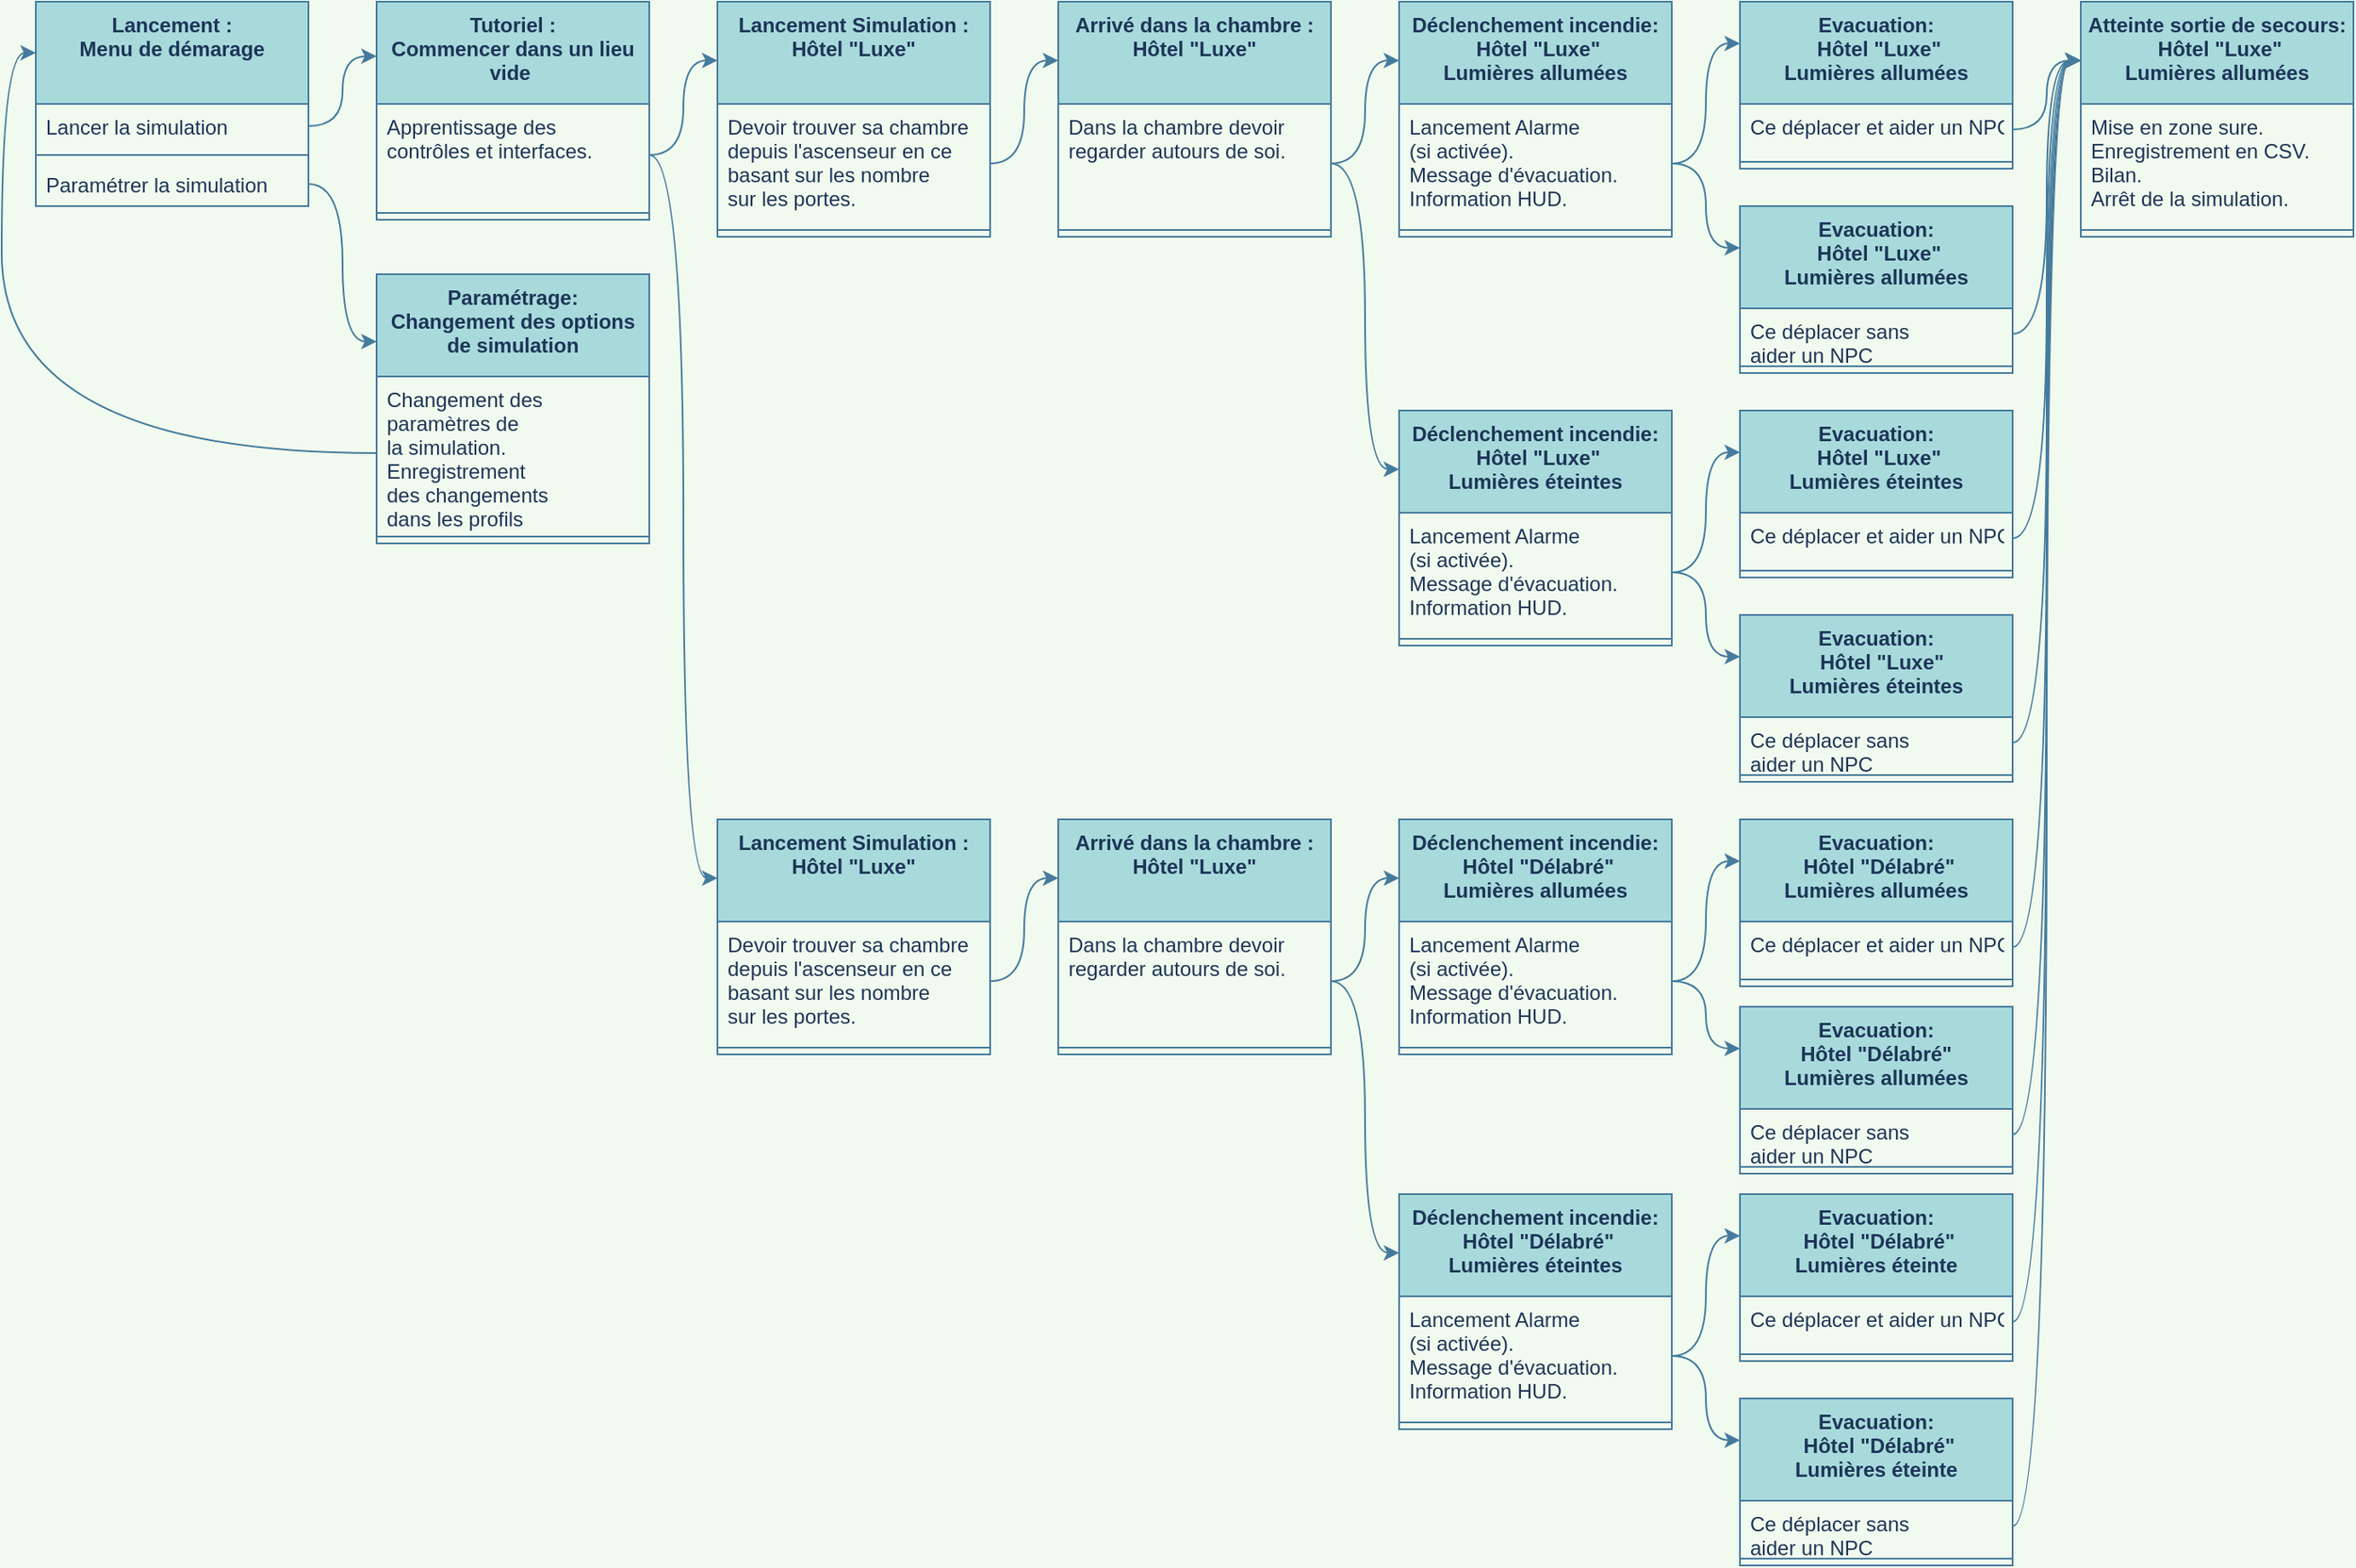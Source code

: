<mxfile version="19.0.0" type="device"><diagram id="xp-FjUEbcPE5r6eKrY2E" name="Page-1"><mxGraphModel dx="2370" dy="1323" grid="1" gridSize="10" guides="1" tooltips="1" connect="1" arrows="1" fold="1" page="1" pageScale="1" pageWidth="827" pageHeight="1169" background="#F1FAEE" math="0" shadow="0"><root><mxCell id="0"/><mxCell id="1" parent="0"/><mxCell id="sD0Cf6eD9l7MWUT-EVkp-7" value="Lancement :&#10;Menu de démarage" style="swimlane;fontStyle=1;align=center;verticalAlign=top;childLayout=stackLayout;horizontal=1;startSize=60;horizontalStack=0;resizeParent=1;resizeParentMax=0;resizeLast=0;collapsible=1;marginBottom=0;rounded=0;fillColor=#A8DADC;strokeColor=#457B9D;fontColor=#1D3557;" vertex="1" parent="1"><mxGeometry x="120" y="400" width="160" height="120" as="geometry"/></mxCell><mxCell id="sD0Cf6eD9l7MWUT-EVkp-8" value="Lancer la simulation" style="text;strokeColor=none;fillColor=none;align=left;verticalAlign=top;spacingLeft=4;spacingRight=4;overflow=hidden;rotatable=0;points=[[0,0.5],[1,0.5]];portConstraint=eastwest;rounded=0;fontColor=#1D3557;" vertex="1" parent="sD0Cf6eD9l7MWUT-EVkp-7"><mxGeometry y="60" width="160" height="26" as="geometry"/></mxCell><mxCell id="sD0Cf6eD9l7MWUT-EVkp-9" value="" style="line;strokeWidth=1;fillColor=none;align=left;verticalAlign=middle;spacingTop=-1;spacingLeft=3;spacingRight=3;rotatable=0;labelPosition=right;points=[];portConstraint=eastwest;rounded=0;labelBackgroundColor=#F1FAEE;strokeColor=#457B9D;fontColor=#1D3557;" vertex="1" parent="sD0Cf6eD9l7MWUT-EVkp-7"><mxGeometry y="86" width="160" height="8" as="geometry"/></mxCell><mxCell id="sD0Cf6eD9l7MWUT-EVkp-10" value="Paramétrer la simulation" style="text;strokeColor=none;fillColor=none;align=left;verticalAlign=top;spacingLeft=4;spacingRight=4;overflow=hidden;rotatable=0;points=[[0,0.5],[1,0.5]];portConstraint=eastwest;rounded=0;fontColor=#1D3557;" vertex="1" parent="sD0Cf6eD9l7MWUT-EVkp-7"><mxGeometry y="94" width="160" height="26" as="geometry"/></mxCell><mxCell id="sD0Cf6eD9l7MWUT-EVkp-15" value="Tutoriel :&#10;Commencer dans un lieu&#10;vide " style="swimlane;fontStyle=1;align=center;verticalAlign=top;childLayout=stackLayout;horizontal=1;startSize=60;horizontalStack=0;resizeParent=1;resizeParentMax=0;resizeLast=0;collapsible=1;marginBottom=0;rounded=0;fillColor=#A8DADC;strokeColor=#457B9D;fontColor=#1D3557;" vertex="1" parent="1"><mxGeometry x="320" y="400" width="160" height="128" as="geometry"/></mxCell><mxCell id="sD0Cf6eD9l7MWUT-EVkp-16" value="Apprentissage des &#10;contrôles et interfaces." style="text;strokeColor=none;fillColor=none;align=left;verticalAlign=top;spacingLeft=4;spacingRight=4;overflow=hidden;rotatable=0;points=[[0,0.5],[1,0.5]];portConstraint=eastwest;rounded=0;fontColor=#1D3557;" vertex="1" parent="sD0Cf6eD9l7MWUT-EVkp-15"><mxGeometry y="60" width="160" height="60" as="geometry"/></mxCell><mxCell id="sD0Cf6eD9l7MWUT-EVkp-17" value="" style="line;strokeWidth=1;fillColor=none;align=left;verticalAlign=middle;spacingTop=-1;spacingLeft=3;spacingRight=3;rotatable=0;labelPosition=right;points=[];portConstraint=eastwest;rounded=0;labelBackgroundColor=#F1FAEE;strokeColor=#457B9D;fontColor=#1D3557;" vertex="1" parent="sD0Cf6eD9l7MWUT-EVkp-15"><mxGeometry y="120" width="160" height="8" as="geometry"/></mxCell><mxCell id="sD0Cf6eD9l7MWUT-EVkp-25" value="Lancement Simulation :&#10;Hôtel &quot;Luxe&quot;" style="swimlane;fontStyle=1;align=center;verticalAlign=top;childLayout=stackLayout;horizontal=1;startSize=60;horizontalStack=0;resizeParent=1;resizeParentMax=0;resizeLast=0;collapsible=1;marginBottom=0;rounded=0;fillColor=#A8DADC;strokeColor=#457B9D;fontColor=#1D3557;" vertex="1" parent="1"><mxGeometry x="520" y="400" width="160" height="138" as="geometry"/></mxCell><mxCell id="sD0Cf6eD9l7MWUT-EVkp-26" value="Devoir trouver sa chambre&#10;depuis l'ascenseur en ce&#10;basant sur les nombre&#10;sur les portes." style="text;strokeColor=none;fillColor=none;align=left;verticalAlign=top;spacingLeft=4;spacingRight=4;overflow=hidden;rotatable=0;points=[[0,0.5],[1,0.5]];portConstraint=eastwest;rounded=0;fontColor=#1D3557;" vertex="1" parent="sD0Cf6eD9l7MWUT-EVkp-25"><mxGeometry y="60" width="160" height="70" as="geometry"/></mxCell><mxCell id="sD0Cf6eD9l7MWUT-EVkp-27" value="" style="line;strokeWidth=1;fillColor=none;align=left;verticalAlign=middle;spacingTop=-1;spacingLeft=3;spacingRight=3;rotatable=0;labelPosition=right;points=[];portConstraint=eastwest;rounded=0;labelBackgroundColor=#F1FAEE;strokeColor=#457B9D;fontColor=#1D3557;" vertex="1" parent="sD0Cf6eD9l7MWUT-EVkp-25"><mxGeometry y="130" width="160" height="8" as="geometry"/></mxCell><mxCell id="sD0Cf6eD9l7MWUT-EVkp-28" value="Arrivé dans la chambre :&#10;Hôtel &quot;Luxe&quot;" style="swimlane;fontStyle=1;align=center;verticalAlign=top;childLayout=stackLayout;horizontal=1;startSize=60;horizontalStack=0;resizeParent=1;resizeParentMax=0;resizeLast=0;collapsible=1;marginBottom=0;rounded=0;fillColor=#A8DADC;strokeColor=#457B9D;fontColor=#1D3557;" vertex="1" parent="1"><mxGeometry x="720" y="400" width="160" height="138" as="geometry"/></mxCell><mxCell id="sD0Cf6eD9l7MWUT-EVkp-29" value="Dans la chambre devoir&#10;regarder autours de soi." style="text;strokeColor=none;fillColor=none;align=left;verticalAlign=top;spacingLeft=4;spacingRight=4;overflow=hidden;rotatable=0;points=[[0,0.5],[1,0.5]];portConstraint=eastwest;rounded=0;fontColor=#1D3557;" vertex="1" parent="sD0Cf6eD9l7MWUT-EVkp-28"><mxGeometry y="60" width="160" height="70" as="geometry"/></mxCell><mxCell id="sD0Cf6eD9l7MWUT-EVkp-30" value="" style="line;strokeWidth=1;fillColor=none;align=left;verticalAlign=middle;spacingTop=-1;spacingLeft=3;spacingRight=3;rotatable=0;labelPosition=right;points=[];portConstraint=eastwest;rounded=0;labelBackgroundColor=#F1FAEE;strokeColor=#457B9D;fontColor=#1D3557;" vertex="1" parent="sD0Cf6eD9l7MWUT-EVkp-28"><mxGeometry y="130" width="160" height="8" as="geometry"/></mxCell><mxCell id="sD0Cf6eD9l7MWUT-EVkp-31" value="Déclenchement incendie:&#10; Hôtel &quot;Luxe&quot;&#10;Lumières allumées" style="swimlane;fontStyle=1;align=center;verticalAlign=top;childLayout=stackLayout;horizontal=1;startSize=60;horizontalStack=0;resizeParent=1;resizeParentMax=0;resizeLast=0;collapsible=1;marginBottom=0;rounded=0;fillColor=#A8DADC;strokeColor=#457B9D;fontColor=#1D3557;" vertex="1" parent="1"><mxGeometry x="920" y="400" width="160" height="138" as="geometry"/></mxCell><mxCell id="sD0Cf6eD9l7MWUT-EVkp-32" value="Lancement Alarme &#10;(si activée).&#10;Message d'évacuation.&#10;Information HUD." style="text;strokeColor=none;fillColor=none;align=left;verticalAlign=top;spacingLeft=4;spacingRight=4;overflow=hidden;rotatable=0;points=[[0,0.5],[1,0.5]];portConstraint=eastwest;rounded=0;fontColor=#1D3557;" vertex="1" parent="sD0Cf6eD9l7MWUT-EVkp-31"><mxGeometry y="60" width="160" height="70" as="geometry"/></mxCell><mxCell id="sD0Cf6eD9l7MWUT-EVkp-33" value="" style="line;strokeWidth=1;fillColor=none;align=left;verticalAlign=middle;spacingTop=-1;spacingLeft=3;spacingRight=3;rotatable=0;labelPosition=right;points=[];portConstraint=eastwest;rounded=0;labelBackgroundColor=#F1FAEE;strokeColor=#457B9D;fontColor=#1D3557;" vertex="1" parent="sD0Cf6eD9l7MWUT-EVkp-31"><mxGeometry y="130" width="160" height="8" as="geometry"/></mxCell><mxCell id="sD0Cf6eD9l7MWUT-EVkp-37" value="Evacuation:&#10; Hôtel &quot;Luxe&quot;&#10;Lumières allumées" style="swimlane;fontStyle=1;align=center;verticalAlign=top;childLayout=stackLayout;horizontal=1;startSize=60;horizontalStack=0;resizeParent=1;resizeParentMax=0;resizeLast=0;collapsible=1;marginBottom=0;rounded=0;fillColor=#A8DADC;strokeColor=#457B9D;fontColor=#1D3557;" vertex="1" parent="1"><mxGeometry x="1120" y="400" width="160" height="98" as="geometry"/></mxCell><mxCell id="sD0Cf6eD9l7MWUT-EVkp-38" value="Ce déplacer et aider un NPC" style="text;strokeColor=none;fillColor=none;align=left;verticalAlign=top;spacingLeft=4;spacingRight=4;overflow=hidden;rotatable=0;points=[[0,0.5],[1,0.5]];portConstraint=eastwest;rounded=0;fontColor=#1D3557;" vertex="1" parent="sD0Cf6eD9l7MWUT-EVkp-37"><mxGeometry y="60" width="160" height="30" as="geometry"/></mxCell><mxCell id="sD0Cf6eD9l7MWUT-EVkp-39" value="" style="line;strokeWidth=1;fillColor=none;align=left;verticalAlign=middle;spacingTop=-1;spacingLeft=3;spacingRight=3;rotatable=0;labelPosition=right;points=[];portConstraint=eastwest;rounded=0;labelBackgroundColor=#F1FAEE;strokeColor=#457B9D;fontColor=#1D3557;" vertex="1" parent="sD0Cf6eD9l7MWUT-EVkp-37"><mxGeometry y="90" width="160" height="8" as="geometry"/></mxCell><mxCell id="sD0Cf6eD9l7MWUT-EVkp-41" value="Atteinte sortie de secours:&#10; Hôtel &quot;Luxe&quot;&#10;Lumières allumées" style="swimlane;fontStyle=1;align=center;verticalAlign=top;childLayout=stackLayout;horizontal=1;startSize=60;horizontalStack=0;resizeParent=1;resizeParentMax=0;resizeLast=0;collapsible=1;marginBottom=0;rounded=0;fillColor=#A8DADC;strokeColor=#457B9D;fontColor=#1D3557;" vertex="1" parent="1"><mxGeometry x="1320" y="400" width="160" height="138" as="geometry"/></mxCell><mxCell id="sD0Cf6eD9l7MWUT-EVkp-42" value="Mise en zone sure.&#10;Enregistrement en CSV.&#10;Bilan.&#10;Arrêt de la simulation." style="text;strokeColor=none;fillColor=none;align=left;verticalAlign=top;spacingLeft=4;spacingRight=4;overflow=hidden;rotatable=0;points=[[0,0.5],[1,0.5]];portConstraint=eastwest;rounded=0;fontColor=#1D3557;" vertex="1" parent="sD0Cf6eD9l7MWUT-EVkp-41"><mxGeometry y="60" width="160" height="70" as="geometry"/></mxCell><mxCell id="sD0Cf6eD9l7MWUT-EVkp-43" value="" style="line;strokeWidth=1;fillColor=none;align=left;verticalAlign=middle;spacingTop=-1;spacingLeft=3;spacingRight=3;rotatable=0;labelPosition=right;points=[];portConstraint=eastwest;rounded=0;labelBackgroundColor=#F1FAEE;strokeColor=#457B9D;fontColor=#1D3557;" vertex="1" parent="sD0Cf6eD9l7MWUT-EVkp-41"><mxGeometry y="130" width="160" height="8" as="geometry"/></mxCell><mxCell id="sD0Cf6eD9l7MWUT-EVkp-51" value="Déclenchement incendie:&#10; Hôtel &quot;Luxe&quot;&#10;Lumières éteintes" style="swimlane;fontStyle=1;align=center;verticalAlign=top;childLayout=stackLayout;horizontal=1;startSize=60;horizontalStack=0;resizeParent=1;resizeParentMax=0;resizeLast=0;collapsible=1;marginBottom=0;rounded=0;fillColor=#A8DADC;strokeColor=#457B9D;fontColor=#1D3557;" vertex="1" parent="1"><mxGeometry x="920" y="640" width="160" height="138" as="geometry"/></mxCell><mxCell id="sD0Cf6eD9l7MWUT-EVkp-52" value="Lancement Alarme &#10;(si activée).&#10;Message d'évacuation.&#10;Information HUD." style="text;strokeColor=none;fillColor=none;align=left;verticalAlign=top;spacingLeft=4;spacingRight=4;overflow=hidden;rotatable=0;points=[[0,0.5],[1,0.5]];portConstraint=eastwest;rounded=0;fontColor=#1D3557;" vertex="1" parent="sD0Cf6eD9l7MWUT-EVkp-51"><mxGeometry y="60" width="160" height="70" as="geometry"/></mxCell><mxCell id="sD0Cf6eD9l7MWUT-EVkp-53" value="" style="line;strokeWidth=1;fillColor=none;align=left;verticalAlign=middle;spacingTop=-1;spacingLeft=3;spacingRight=3;rotatable=0;labelPosition=right;points=[];portConstraint=eastwest;rounded=0;labelBackgroundColor=#F1FAEE;strokeColor=#457B9D;fontColor=#1D3557;" vertex="1" parent="sD0Cf6eD9l7MWUT-EVkp-51"><mxGeometry y="130" width="160" height="8" as="geometry"/></mxCell><mxCell id="sD0Cf6eD9l7MWUT-EVkp-64" value="Lancement Simulation :&#10;Hôtel &quot;Luxe&quot;" style="swimlane;fontStyle=1;align=center;verticalAlign=top;childLayout=stackLayout;horizontal=1;startSize=60;horizontalStack=0;resizeParent=1;resizeParentMax=0;resizeLast=0;collapsible=1;marginBottom=0;rounded=0;fillColor=#A8DADC;strokeColor=#457B9D;fontColor=#1D3557;" vertex="1" parent="1"><mxGeometry x="520" y="880" width="160" height="138" as="geometry"/></mxCell><mxCell id="sD0Cf6eD9l7MWUT-EVkp-65" value="Devoir trouver sa chambre&#10;depuis l'ascenseur en ce&#10;basant sur les nombre&#10;sur les portes." style="text;strokeColor=none;fillColor=none;align=left;verticalAlign=top;spacingLeft=4;spacingRight=4;overflow=hidden;rotatable=0;points=[[0,0.5],[1,0.5]];portConstraint=eastwest;rounded=0;fontColor=#1D3557;" vertex="1" parent="sD0Cf6eD9l7MWUT-EVkp-64"><mxGeometry y="60" width="160" height="70" as="geometry"/></mxCell><mxCell id="sD0Cf6eD9l7MWUT-EVkp-66" value="" style="line;strokeWidth=1;fillColor=none;align=left;verticalAlign=middle;spacingTop=-1;spacingLeft=3;spacingRight=3;rotatable=0;labelPosition=right;points=[];portConstraint=eastwest;rounded=0;labelBackgroundColor=#F1FAEE;strokeColor=#457B9D;fontColor=#1D3557;" vertex="1" parent="sD0Cf6eD9l7MWUT-EVkp-64"><mxGeometry y="130" width="160" height="8" as="geometry"/></mxCell><mxCell id="sD0Cf6eD9l7MWUT-EVkp-67" value="Arrivé dans la chambre :&#10;Hôtel &quot;Luxe&quot;" style="swimlane;fontStyle=1;align=center;verticalAlign=top;childLayout=stackLayout;horizontal=1;startSize=60;horizontalStack=0;resizeParent=1;resizeParentMax=0;resizeLast=0;collapsible=1;marginBottom=0;rounded=0;fillColor=#A8DADC;strokeColor=#457B9D;fontColor=#1D3557;" vertex="1" parent="1"><mxGeometry x="720" y="880" width="160" height="138" as="geometry"/></mxCell><mxCell id="sD0Cf6eD9l7MWUT-EVkp-68" value="Dans la chambre devoir&#10;regarder autours de soi." style="text;strokeColor=none;fillColor=none;align=left;verticalAlign=top;spacingLeft=4;spacingRight=4;overflow=hidden;rotatable=0;points=[[0,0.5],[1,0.5]];portConstraint=eastwest;rounded=0;fontColor=#1D3557;" vertex="1" parent="sD0Cf6eD9l7MWUT-EVkp-67"><mxGeometry y="60" width="160" height="70" as="geometry"/></mxCell><mxCell id="sD0Cf6eD9l7MWUT-EVkp-69" value="" style="line;strokeWidth=1;fillColor=none;align=left;verticalAlign=middle;spacingTop=-1;spacingLeft=3;spacingRight=3;rotatable=0;labelPosition=right;points=[];portConstraint=eastwest;rounded=0;labelBackgroundColor=#F1FAEE;strokeColor=#457B9D;fontColor=#1D3557;" vertex="1" parent="sD0Cf6eD9l7MWUT-EVkp-67"><mxGeometry y="130" width="160" height="8" as="geometry"/></mxCell><mxCell id="sD0Cf6eD9l7MWUT-EVkp-70" value="Déclenchement incendie:&#10; Hôtel &quot;Délabré&quot;&#10;Lumières allumées" style="swimlane;fontStyle=1;align=center;verticalAlign=top;childLayout=stackLayout;horizontal=1;startSize=60;horizontalStack=0;resizeParent=1;resizeParentMax=0;resizeLast=0;collapsible=1;marginBottom=0;rounded=0;fillColor=#A8DADC;strokeColor=#457B9D;fontColor=#1D3557;" vertex="1" parent="1"><mxGeometry x="920" y="880" width="160" height="138" as="geometry"/></mxCell><mxCell id="sD0Cf6eD9l7MWUT-EVkp-71" value="Lancement Alarme &#10;(si activée).&#10;Message d'évacuation.&#10;Information HUD." style="text;strokeColor=none;fillColor=none;align=left;verticalAlign=top;spacingLeft=4;spacingRight=4;overflow=hidden;rotatable=0;points=[[0,0.5],[1,0.5]];portConstraint=eastwest;rounded=0;fontColor=#1D3557;" vertex="1" parent="sD0Cf6eD9l7MWUT-EVkp-70"><mxGeometry y="60" width="160" height="70" as="geometry"/></mxCell><mxCell id="sD0Cf6eD9l7MWUT-EVkp-72" value="" style="line;strokeWidth=1;fillColor=none;align=left;verticalAlign=middle;spacingTop=-1;spacingLeft=3;spacingRight=3;rotatable=0;labelPosition=right;points=[];portConstraint=eastwest;rounded=0;labelBackgroundColor=#F1FAEE;strokeColor=#457B9D;fontColor=#1D3557;" vertex="1" parent="sD0Cf6eD9l7MWUT-EVkp-70"><mxGeometry y="130" width="160" height="8" as="geometry"/></mxCell><mxCell id="sD0Cf6eD9l7MWUT-EVkp-86" value="Déclenchement incendie:&#10; Hôtel &quot;Délabré&quot;&#10;Lumières éteintes" style="swimlane;fontStyle=1;align=center;verticalAlign=top;childLayout=stackLayout;horizontal=1;startSize=60;horizontalStack=0;resizeParent=1;resizeParentMax=0;resizeLast=0;collapsible=1;marginBottom=0;rounded=0;fillColor=#A8DADC;strokeColor=#457B9D;fontColor=#1D3557;" vertex="1" parent="1"><mxGeometry x="920" y="1100" width="160" height="138" as="geometry"/></mxCell><mxCell id="sD0Cf6eD9l7MWUT-EVkp-87" value="Lancement Alarme &#10;(si activée).&#10;Message d'évacuation.&#10;Information HUD." style="text;strokeColor=none;fillColor=none;align=left;verticalAlign=top;spacingLeft=4;spacingRight=4;overflow=hidden;rotatable=0;points=[[0,0.5],[1,0.5]];portConstraint=eastwest;rounded=0;fontColor=#1D3557;" vertex="1" parent="sD0Cf6eD9l7MWUT-EVkp-86"><mxGeometry y="60" width="160" height="70" as="geometry"/></mxCell><mxCell id="sD0Cf6eD9l7MWUT-EVkp-88" value="" style="line;strokeWidth=1;fillColor=none;align=left;verticalAlign=middle;spacingTop=-1;spacingLeft=3;spacingRight=3;rotatable=0;labelPosition=right;points=[];portConstraint=eastwest;rounded=0;labelBackgroundColor=#F1FAEE;strokeColor=#457B9D;fontColor=#1D3557;" vertex="1" parent="sD0Cf6eD9l7MWUT-EVkp-86"><mxGeometry y="130" width="160" height="8" as="geometry"/></mxCell><mxCell id="sD0Cf6eD9l7MWUT-EVkp-97" value="Paramétrage:&#10;Changement des options&#10;de simulation" style="swimlane;fontStyle=1;align=center;verticalAlign=top;childLayout=stackLayout;horizontal=1;startSize=60;horizontalStack=0;resizeParent=1;resizeParentMax=0;resizeLast=0;collapsible=1;marginBottom=0;rounded=0;fillColor=#A8DADC;strokeColor=#457B9D;fontColor=#1D3557;" vertex="1" parent="1"><mxGeometry x="320" y="560" width="160" height="158" as="geometry"/></mxCell><mxCell id="sD0Cf6eD9l7MWUT-EVkp-98" value="Changement des &#10;paramètres de &#10;la simulation.&#10;Enregistrement &#10;des changements&#10;dans les profils" style="text;strokeColor=none;fillColor=none;align=left;verticalAlign=top;spacingLeft=4;spacingRight=4;overflow=hidden;rotatable=0;points=[[0,0.5],[1,0.5]];portConstraint=eastwest;rounded=0;fontColor=#1D3557;" vertex="1" parent="sD0Cf6eD9l7MWUT-EVkp-97"><mxGeometry y="60" width="160" height="90" as="geometry"/></mxCell><mxCell id="sD0Cf6eD9l7MWUT-EVkp-99" value="" style="line;strokeWidth=1;fillColor=none;align=left;verticalAlign=middle;spacingTop=-1;spacingLeft=3;spacingRight=3;rotatable=0;labelPosition=right;points=[];portConstraint=eastwest;rounded=0;labelBackgroundColor=#F1FAEE;strokeColor=#457B9D;fontColor=#1D3557;" vertex="1" parent="sD0Cf6eD9l7MWUT-EVkp-97"><mxGeometry y="150" width="160" height="8" as="geometry"/></mxCell><mxCell id="sD0Cf6eD9l7MWUT-EVkp-100" style="edgeStyle=orthogonalEdgeStyle;rounded=0;orthogonalLoop=1;jettySize=auto;html=1;exitX=1;exitY=0.5;exitDx=0;exitDy=0;entryX=0;entryY=0.25;entryDx=0;entryDy=0;curved=1;labelBackgroundColor=#F1FAEE;strokeColor=#457B9D;fontColor=#1D3557;" edge="1" parent="1" source="sD0Cf6eD9l7MWUT-EVkp-8" target="sD0Cf6eD9l7MWUT-EVkp-15"><mxGeometry relative="1" as="geometry"/></mxCell><mxCell id="sD0Cf6eD9l7MWUT-EVkp-101" style="edgeStyle=orthogonalEdgeStyle;rounded=0;orthogonalLoop=1;jettySize=auto;html=1;exitX=1;exitY=0.5;exitDx=0;exitDy=0;entryX=0;entryY=0.25;entryDx=0;entryDy=0;curved=1;labelBackgroundColor=#F1FAEE;strokeColor=#457B9D;fontColor=#1D3557;" edge="1" parent="1" source="sD0Cf6eD9l7MWUT-EVkp-10" target="sD0Cf6eD9l7MWUT-EVkp-97"><mxGeometry relative="1" as="geometry"/></mxCell><mxCell id="sD0Cf6eD9l7MWUT-EVkp-103" style="edgeStyle=orthogonalEdgeStyle;rounded=0;orthogonalLoop=1;jettySize=auto;html=1;exitX=1;exitY=0.5;exitDx=0;exitDy=0;entryX=0;entryY=0.25;entryDx=0;entryDy=0;curved=1;labelBackgroundColor=#F1FAEE;strokeColor=#457B9D;fontColor=#1D3557;" edge="1" parent="1" source="sD0Cf6eD9l7MWUT-EVkp-16" target="sD0Cf6eD9l7MWUT-EVkp-25"><mxGeometry relative="1" as="geometry"/></mxCell><mxCell id="sD0Cf6eD9l7MWUT-EVkp-104" style="edgeStyle=orthogonalEdgeStyle;rounded=0;orthogonalLoop=1;jettySize=auto;html=1;exitX=1;exitY=0.5;exitDx=0;exitDy=0;entryX=0;entryY=0.25;entryDx=0;entryDy=0;curved=1;labelBackgroundColor=#F1FAEE;strokeColor=#457B9D;fontColor=#1D3557;" edge="1" parent="1" source="sD0Cf6eD9l7MWUT-EVkp-26" target="sD0Cf6eD9l7MWUT-EVkp-28"><mxGeometry relative="1" as="geometry"/></mxCell><mxCell id="sD0Cf6eD9l7MWUT-EVkp-105" value="Evacuation:&#10; Hôtel &quot;Luxe&quot;&#10;Lumières éteintes" style="swimlane;fontStyle=1;align=center;verticalAlign=top;childLayout=stackLayout;horizontal=1;startSize=60;horizontalStack=0;resizeParent=1;resizeParentMax=0;resizeLast=0;collapsible=1;marginBottom=0;rounded=0;fillColor=#A8DADC;strokeColor=#457B9D;fontColor=#1D3557;" vertex="1" parent="1"><mxGeometry x="1120" y="640" width="160" height="98" as="geometry"/></mxCell><mxCell id="sD0Cf6eD9l7MWUT-EVkp-106" value="Ce déplacer et aider un NPC" style="text;strokeColor=none;fillColor=none;align=left;verticalAlign=top;spacingLeft=4;spacingRight=4;overflow=hidden;rotatable=0;points=[[0,0.5],[1,0.5]];portConstraint=eastwest;rounded=0;fontColor=#1D3557;" vertex="1" parent="sD0Cf6eD9l7MWUT-EVkp-105"><mxGeometry y="60" width="160" height="30" as="geometry"/></mxCell><mxCell id="sD0Cf6eD9l7MWUT-EVkp-107" value="" style="line;strokeWidth=1;fillColor=none;align=left;verticalAlign=middle;spacingTop=-1;spacingLeft=3;spacingRight=3;rotatable=0;labelPosition=right;points=[];portConstraint=eastwest;rounded=0;labelBackgroundColor=#F1FAEE;strokeColor=#457B9D;fontColor=#1D3557;" vertex="1" parent="sD0Cf6eD9l7MWUT-EVkp-105"><mxGeometry y="90" width="160" height="8" as="geometry"/></mxCell><mxCell id="sD0Cf6eD9l7MWUT-EVkp-108" value="Evacuation:&#10; Hôtel &quot;Délabré&quot;&#10;Lumières allumées" style="swimlane;fontStyle=1;align=center;verticalAlign=top;childLayout=stackLayout;horizontal=1;startSize=60;horizontalStack=0;resizeParent=1;resizeParentMax=0;resizeLast=0;collapsible=1;marginBottom=0;rounded=0;fillColor=#A8DADC;strokeColor=#457B9D;fontColor=#1D3557;" vertex="1" parent="1"><mxGeometry x="1120" y="880" width="160" height="98" as="geometry"/></mxCell><mxCell id="sD0Cf6eD9l7MWUT-EVkp-109" value="Ce déplacer et aider un NPC" style="text;strokeColor=none;fillColor=none;align=left;verticalAlign=top;spacingLeft=4;spacingRight=4;overflow=hidden;rotatable=0;points=[[0,0.5],[1,0.5]];portConstraint=eastwest;rounded=0;fontColor=#1D3557;" vertex="1" parent="sD0Cf6eD9l7MWUT-EVkp-108"><mxGeometry y="60" width="160" height="30" as="geometry"/></mxCell><mxCell id="sD0Cf6eD9l7MWUT-EVkp-110" value="" style="line;strokeWidth=1;fillColor=none;align=left;verticalAlign=middle;spacingTop=-1;spacingLeft=3;spacingRight=3;rotatable=0;labelPosition=right;points=[];portConstraint=eastwest;rounded=0;labelBackgroundColor=#F1FAEE;strokeColor=#457B9D;fontColor=#1D3557;" vertex="1" parent="sD0Cf6eD9l7MWUT-EVkp-108"><mxGeometry y="90" width="160" height="8" as="geometry"/></mxCell><mxCell id="sD0Cf6eD9l7MWUT-EVkp-111" value="Evacuation:&#10; Hôtel &quot;Délabré&quot;&#10;Lumières éteinte" style="swimlane;fontStyle=1;align=center;verticalAlign=top;childLayout=stackLayout;horizontal=1;startSize=60;horizontalStack=0;resizeParent=1;resizeParentMax=0;resizeLast=0;collapsible=1;marginBottom=0;rounded=0;fillColor=#A8DADC;strokeColor=#457B9D;fontColor=#1D3557;" vertex="1" parent="1"><mxGeometry x="1120" y="1100" width="160" height="98" as="geometry"/></mxCell><mxCell id="sD0Cf6eD9l7MWUT-EVkp-112" value="Ce déplacer et aider un NPC" style="text;strokeColor=none;fillColor=none;align=left;verticalAlign=top;spacingLeft=4;spacingRight=4;overflow=hidden;rotatable=0;points=[[0,0.5],[1,0.5]];portConstraint=eastwest;rounded=0;fontColor=#1D3557;" vertex="1" parent="sD0Cf6eD9l7MWUT-EVkp-111"><mxGeometry y="60" width="160" height="30" as="geometry"/></mxCell><mxCell id="sD0Cf6eD9l7MWUT-EVkp-113" value="" style="line;strokeWidth=1;fillColor=none;align=left;verticalAlign=middle;spacingTop=-1;spacingLeft=3;spacingRight=3;rotatable=0;labelPosition=right;points=[];portConstraint=eastwest;rounded=0;labelBackgroundColor=#F1FAEE;strokeColor=#457B9D;fontColor=#1D3557;" vertex="1" parent="sD0Cf6eD9l7MWUT-EVkp-111"><mxGeometry y="90" width="160" height="8" as="geometry"/></mxCell><mxCell id="sD0Cf6eD9l7MWUT-EVkp-114" style="edgeStyle=orthogonalEdgeStyle;rounded=0;orthogonalLoop=1;jettySize=auto;html=1;exitX=1;exitY=0.5;exitDx=0;exitDy=0;entryX=0;entryY=0.25;entryDx=0;entryDy=0;curved=1;labelBackgroundColor=#F1FAEE;strokeColor=#457B9D;fontColor=#1D3557;" edge="1" parent="1" source="sD0Cf6eD9l7MWUT-EVkp-29" target="sD0Cf6eD9l7MWUT-EVkp-31"><mxGeometry relative="1" as="geometry"/></mxCell><mxCell id="sD0Cf6eD9l7MWUT-EVkp-115" style="edgeStyle=orthogonalEdgeStyle;rounded=0;orthogonalLoop=1;jettySize=auto;html=1;exitX=1;exitY=0.5;exitDx=0;exitDy=0;entryX=0;entryY=0.25;entryDx=0;entryDy=0;curved=1;labelBackgroundColor=#F1FAEE;strokeColor=#457B9D;fontColor=#1D3557;" edge="1" parent="1" source="sD0Cf6eD9l7MWUT-EVkp-32" target="sD0Cf6eD9l7MWUT-EVkp-37"><mxGeometry relative="1" as="geometry"/></mxCell><mxCell id="sD0Cf6eD9l7MWUT-EVkp-116" style="edgeStyle=orthogonalEdgeStyle;rounded=0;orthogonalLoop=1;jettySize=auto;html=1;exitX=1;exitY=0.5;exitDx=0;exitDy=0;entryX=0;entryY=0.25;entryDx=0;entryDy=0;curved=1;labelBackgroundColor=#F1FAEE;strokeColor=#457B9D;fontColor=#1D3557;" edge="1" parent="1" source="sD0Cf6eD9l7MWUT-EVkp-38" target="sD0Cf6eD9l7MWUT-EVkp-41"><mxGeometry relative="1" as="geometry"/></mxCell><mxCell id="sD0Cf6eD9l7MWUT-EVkp-118" style="edgeStyle=orthogonalEdgeStyle;rounded=0;orthogonalLoop=1;jettySize=auto;html=1;exitX=1;exitY=0.5;exitDx=0;exitDy=0;entryX=0;entryY=0.25;entryDx=0;entryDy=0;curved=1;labelBackgroundColor=#F1FAEE;strokeColor=#457B9D;fontColor=#1D3557;" edge="1" parent="1" source="sD0Cf6eD9l7MWUT-EVkp-106" target="sD0Cf6eD9l7MWUT-EVkp-41"><mxGeometry relative="1" as="geometry"/></mxCell><mxCell id="sD0Cf6eD9l7MWUT-EVkp-119" style="edgeStyle=orthogonalEdgeStyle;rounded=0;orthogonalLoop=1;jettySize=auto;html=1;exitX=1;exitY=0.5;exitDx=0;exitDy=0;entryX=0;entryY=0.25;entryDx=0;entryDy=0;curved=1;labelBackgroundColor=#F1FAEE;strokeColor=#457B9D;fontColor=#1D3557;" edge="1" parent="1" source="sD0Cf6eD9l7MWUT-EVkp-109" target="sD0Cf6eD9l7MWUT-EVkp-41"><mxGeometry relative="1" as="geometry"/></mxCell><mxCell id="sD0Cf6eD9l7MWUT-EVkp-120" style="edgeStyle=orthogonalEdgeStyle;rounded=0;orthogonalLoop=1;jettySize=auto;html=1;exitX=1;exitY=0.5;exitDx=0;exitDy=0;entryX=0;entryY=0.25;entryDx=0;entryDy=0;curved=1;labelBackgroundColor=#F1FAEE;strokeColor=#457B9D;fontColor=#1D3557;" edge="1" parent="1" source="sD0Cf6eD9l7MWUT-EVkp-112" target="sD0Cf6eD9l7MWUT-EVkp-41"><mxGeometry relative="1" as="geometry"/></mxCell><mxCell id="sD0Cf6eD9l7MWUT-EVkp-121" style="edgeStyle=orthogonalEdgeStyle;rounded=0;orthogonalLoop=1;jettySize=auto;html=1;exitX=1;exitY=0.5;exitDx=0;exitDy=0;entryX=0;entryY=0.25;entryDx=0;entryDy=0;curved=1;labelBackgroundColor=#F1FAEE;strokeColor=#457B9D;fontColor=#1D3557;" edge="1" parent="1" source="sD0Cf6eD9l7MWUT-EVkp-52" target="sD0Cf6eD9l7MWUT-EVkp-105"><mxGeometry relative="1" as="geometry"/></mxCell><mxCell id="sD0Cf6eD9l7MWUT-EVkp-122" style="edgeStyle=orthogonalEdgeStyle;rounded=0;orthogonalLoop=1;jettySize=auto;html=1;exitX=1;exitY=0.5;exitDx=0;exitDy=0;entryX=0;entryY=0.25;entryDx=0;entryDy=0;curved=1;labelBackgroundColor=#F1FAEE;strokeColor=#457B9D;fontColor=#1D3557;" edge="1" parent="1" source="sD0Cf6eD9l7MWUT-EVkp-71" target="sD0Cf6eD9l7MWUT-EVkp-108"><mxGeometry relative="1" as="geometry"/></mxCell><mxCell id="sD0Cf6eD9l7MWUT-EVkp-123" style="edgeStyle=orthogonalEdgeStyle;rounded=0;orthogonalLoop=1;jettySize=auto;html=1;exitX=1;exitY=0.5;exitDx=0;exitDy=0;entryX=0;entryY=0.25;entryDx=0;entryDy=0;curved=1;labelBackgroundColor=#F1FAEE;strokeColor=#457B9D;fontColor=#1D3557;" edge="1" parent="1" source="sD0Cf6eD9l7MWUT-EVkp-87" target="sD0Cf6eD9l7MWUT-EVkp-111"><mxGeometry relative="1" as="geometry"/></mxCell><mxCell id="sD0Cf6eD9l7MWUT-EVkp-124" style="edgeStyle=orthogonalEdgeStyle;rounded=0;orthogonalLoop=1;jettySize=auto;html=1;exitX=1;exitY=0.5;exitDx=0;exitDy=0;entryX=0;entryY=0.25;entryDx=0;entryDy=0;curved=1;labelBackgroundColor=#F1FAEE;strokeColor=#457B9D;fontColor=#1D3557;" edge="1" parent="1" source="sD0Cf6eD9l7MWUT-EVkp-68" target="sD0Cf6eD9l7MWUT-EVkp-70"><mxGeometry relative="1" as="geometry"/></mxCell><mxCell id="sD0Cf6eD9l7MWUT-EVkp-125" style="edgeStyle=orthogonalEdgeStyle;rounded=0;orthogonalLoop=1;jettySize=auto;html=1;exitX=1;exitY=0.5;exitDx=0;exitDy=0;entryX=0;entryY=0.25;entryDx=0;entryDy=0;curved=1;labelBackgroundColor=#F1FAEE;strokeColor=#457B9D;fontColor=#1D3557;" edge="1" parent="1" source="sD0Cf6eD9l7MWUT-EVkp-68" target="sD0Cf6eD9l7MWUT-EVkp-86"><mxGeometry relative="1" as="geometry"/></mxCell><mxCell id="sD0Cf6eD9l7MWUT-EVkp-126" style="edgeStyle=orthogonalEdgeStyle;rounded=0;orthogonalLoop=1;jettySize=auto;html=1;exitX=1;exitY=0.5;exitDx=0;exitDy=0;entryX=0;entryY=0.25;entryDx=0;entryDy=0;curved=1;labelBackgroundColor=#F1FAEE;strokeColor=#457B9D;fontColor=#1D3557;" edge="1" parent="1" source="sD0Cf6eD9l7MWUT-EVkp-29" target="sD0Cf6eD9l7MWUT-EVkp-51"><mxGeometry relative="1" as="geometry"/></mxCell><mxCell id="sD0Cf6eD9l7MWUT-EVkp-127" style="edgeStyle=orthogonalEdgeStyle;rounded=0;orthogonalLoop=1;jettySize=auto;html=1;exitX=1;exitY=0.5;exitDx=0;exitDy=0;entryX=0;entryY=0.25;entryDx=0;entryDy=0;curved=1;labelBackgroundColor=#F1FAEE;strokeColor=#457B9D;fontColor=#1D3557;" edge="1" parent="1" source="sD0Cf6eD9l7MWUT-EVkp-16" target="sD0Cf6eD9l7MWUT-EVkp-64"><mxGeometry relative="1" as="geometry"/></mxCell><mxCell id="sD0Cf6eD9l7MWUT-EVkp-128" style="edgeStyle=orthogonalEdgeStyle;rounded=0;orthogonalLoop=1;jettySize=auto;html=1;exitX=1;exitY=0.5;exitDx=0;exitDy=0;entryX=0;entryY=0.25;entryDx=0;entryDy=0;curved=1;labelBackgroundColor=#F1FAEE;strokeColor=#457B9D;fontColor=#1D3557;" edge="1" parent="1" source="sD0Cf6eD9l7MWUT-EVkp-65" target="sD0Cf6eD9l7MWUT-EVkp-67"><mxGeometry relative="1" as="geometry"/></mxCell><mxCell id="sD0Cf6eD9l7MWUT-EVkp-129" style="edgeStyle=orthogonalEdgeStyle;rounded=0;orthogonalLoop=1;jettySize=auto;html=1;exitX=0;exitY=0.5;exitDx=0;exitDy=0;entryX=0;entryY=0.25;entryDx=0;entryDy=0;curved=1;labelBackgroundColor=#F1FAEE;strokeColor=#457B9D;fontColor=#1D3557;" edge="1" parent="1" source="sD0Cf6eD9l7MWUT-EVkp-98" target="sD0Cf6eD9l7MWUT-EVkp-7"><mxGeometry relative="1" as="geometry"/></mxCell><mxCell id="sD0Cf6eD9l7MWUT-EVkp-130" value="Evacuation:&#10; Hôtel &quot;Luxe&quot;&#10;Lumières allumées" style="swimlane;fontStyle=1;align=center;verticalAlign=top;childLayout=stackLayout;horizontal=1;startSize=60;horizontalStack=0;resizeParent=1;resizeParentMax=0;resizeLast=0;collapsible=1;marginBottom=0;rounded=0;fillColor=#A8DADC;strokeColor=#457B9D;fontColor=#1D3557;" vertex="1" parent="1"><mxGeometry x="1120" y="520" width="160" height="98" as="geometry"/></mxCell><mxCell id="sD0Cf6eD9l7MWUT-EVkp-131" value="Ce déplacer sans&#10;aider un NPC" style="text;strokeColor=none;fillColor=none;align=left;verticalAlign=top;spacingLeft=4;spacingRight=4;overflow=hidden;rotatable=0;points=[[0,0.5],[1,0.5]];portConstraint=eastwest;rounded=0;fontColor=#1D3557;" vertex="1" parent="sD0Cf6eD9l7MWUT-EVkp-130"><mxGeometry y="60" width="160" height="30" as="geometry"/></mxCell><mxCell id="sD0Cf6eD9l7MWUT-EVkp-132" value="" style="line;strokeWidth=1;fillColor=none;align=left;verticalAlign=middle;spacingTop=-1;spacingLeft=3;spacingRight=3;rotatable=0;labelPosition=right;points=[];portConstraint=eastwest;rounded=0;labelBackgroundColor=#F1FAEE;strokeColor=#457B9D;fontColor=#1D3557;" vertex="1" parent="sD0Cf6eD9l7MWUT-EVkp-130"><mxGeometry y="90" width="160" height="8" as="geometry"/></mxCell><mxCell id="sD0Cf6eD9l7MWUT-EVkp-133" style="edgeStyle=orthogonalEdgeStyle;rounded=0;orthogonalLoop=1;jettySize=auto;html=1;exitX=1;exitY=0.5;exitDx=0;exitDy=0;entryX=0;entryY=0.25;entryDx=0;entryDy=0;curved=1;labelBackgroundColor=#F1FAEE;strokeColor=#457B9D;fontColor=#1D3557;" edge="1" parent="1" source="sD0Cf6eD9l7MWUT-EVkp-32" target="sD0Cf6eD9l7MWUT-EVkp-130"><mxGeometry relative="1" as="geometry"/></mxCell><mxCell id="sD0Cf6eD9l7MWUT-EVkp-134" value="Evacuation:&#10;  Hôtel &quot;Luxe&quot;&#10;Lumières éteintes" style="swimlane;fontStyle=1;align=center;verticalAlign=top;childLayout=stackLayout;horizontal=1;startSize=60;horizontalStack=0;resizeParent=1;resizeParentMax=0;resizeLast=0;collapsible=1;marginBottom=0;rounded=0;fillColor=#A8DADC;strokeColor=#457B9D;fontColor=#1D3557;" vertex="1" parent="1"><mxGeometry x="1120" y="760" width="160" height="98" as="geometry"/></mxCell><mxCell id="sD0Cf6eD9l7MWUT-EVkp-135" value="Ce déplacer sans&#10;aider un NPC" style="text;strokeColor=none;fillColor=none;align=left;verticalAlign=top;spacingLeft=4;spacingRight=4;overflow=hidden;rotatable=0;points=[[0,0.5],[1,0.5]];portConstraint=eastwest;rounded=0;fontColor=#1D3557;" vertex="1" parent="sD0Cf6eD9l7MWUT-EVkp-134"><mxGeometry y="60" width="160" height="30" as="geometry"/></mxCell><mxCell id="sD0Cf6eD9l7MWUT-EVkp-136" value="" style="line;strokeWidth=1;fillColor=none;align=left;verticalAlign=middle;spacingTop=-1;spacingLeft=3;spacingRight=3;rotatable=0;labelPosition=right;points=[];portConstraint=eastwest;rounded=0;labelBackgroundColor=#F1FAEE;strokeColor=#457B9D;fontColor=#1D3557;" vertex="1" parent="sD0Cf6eD9l7MWUT-EVkp-134"><mxGeometry y="90" width="160" height="8" as="geometry"/></mxCell><mxCell id="sD0Cf6eD9l7MWUT-EVkp-137" value="Evacuation:&#10;Hôtel &quot;Délabré&quot;&#10;Lumières allumées" style="swimlane;fontStyle=1;align=center;verticalAlign=top;childLayout=stackLayout;horizontal=1;startSize=60;horizontalStack=0;resizeParent=1;resizeParentMax=0;resizeLast=0;collapsible=1;marginBottom=0;rounded=0;fillColor=#A8DADC;strokeColor=#457B9D;fontColor=#1D3557;" vertex="1" parent="1"><mxGeometry x="1120" y="990" width="160" height="98" as="geometry"/></mxCell><mxCell id="sD0Cf6eD9l7MWUT-EVkp-138" value="Ce déplacer sans&#10;aider un NPC" style="text;strokeColor=none;fillColor=none;align=left;verticalAlign=top;spacingLeft=4;spacingRight=4;overflow=hidden;rotatable=0;points=[[0,0.5],[1,0.5]];portConstraint=eastwest;rounded=0;fontColor=#1D3557;" vertex="1" parent="sD0Cf6eD9l7MWUT-EVkp-137"><mxGeometry y="60" width="160" height="30" as="geometry"/></mxCell><mxCell id="sD0Cf6eD9l7MWUT-EVkp-139" value="" style="line;strokeWidth=1;fillColor=none;align=left;verticalAlign=middle;spacingTop=-1;spacingLeft=3;spacingRight=3;rotatable=0;labelPosition=right;points=[];portConstraint=eastwest;rounded=0;labelBackgroundColor=#F1FAEE;strokeColor=#457B9D;fontColor=#1D3557;" vertex="1" parent="sD0Cf6eD9l7MWUT-EVkp-137"><mxGeometry y="90" width="160" height="8" as="geometry"/></mxCell><mxCell id="sD0Cf6eD9l7MWUT-EVkp-140" value="Evacuation:&#10; Hôtel &quot;Délabré&quot;&#10;Lumières éteinte" style="swimlane;fontStyle=1;align=center;verticalAlign=top;childLayout=stackLayout;horizontal=1;startSize=60;horizontalStack=0;resizeParent=1;resizeParentMax=0;resizeLast=0;collapsible=1;marginBottom=0;rounded=0;fillColor=#A8DADC;strokeColor=#457B9D;fontColor=#1D3557;" vertex="1" parent="1"><mxGeometry x="1120" y="1220" width="160" height="98" as="geometry"/></mxCell><mxCell id="sD0Cf6eD9l7MWUT-EVkp-141" value="Ce déplacer sans&#10;aider un NPC" style="text;strokeColor=none;fillColor=none;align=left;verticalAlign=top;spacingLeft=4;spacingRight=4;overflow=hidden;rotatable=0;points=[[0,0.5],[1,0.5]];portConstraint=eastwest;rounded=0;fontColor=#1D3557;" vertex="1" parent="sD0Cf6eD9l7MWUT-EVkp-140"><mxGeometry y="60" width="160" height="30" as="geometry"/></mxCell><mxCell id="sD0Cf6eD9l7MWUT-EVkp-142" value="" style="line;strokeWidth=1;fillColor=none;align=left;verticalAlign=middle;spacingTop=-1;spacingLeft=3;spacingRight=3;rotatable=0;labelPosition=right;points=[];portConstraint=eastwest;rounded=0;labelBackgroundColor=#F1FAEE;strokeColor=#457B9D;fontColor=#1D3557;" vertex="1" parent="sD0Cf6eD9l7MWUT-EVkp-140"><mxGeometry y="90" width="160" height="8" as="geometry"/></mxCell><mxCell id="sD0Cf6eD9l7MWUT-EVkp-143" style="edgeStyle=orthogonalEdgeStyle;rounded=0;orthogonalLoop=1;jettySize=auto;html=1;exitX=1;exitY=0.5;exitDx=0;exitDy=0;entryX=0;entryY=0.25;entryDx=0;entryDy=0;curved=1;labelBackgroundColor=#F1FAEE;strokeColor=#457B9D;fontColor=#1D3557;" edge="1" parent="1" source="sD0Cf6eD9l7MWUT-EVkp-87" target="sD0Cf6eD9l7MWUT-EVkp-140"><mxGeometry relative="1" as="geometry"/></mxCell><mxCell id="sD0Cf6eD9l7MWUT-EVkp-144" style="edgeStyle=orthogonalEdgeStyle;rounded=0;orthogonalLoop=1;jettySize=auto;html=1;exitX=1;exitY=0.5;exitDx=0;exitDy=0;entryX=0;entryY=0.25;entryDx=0;entryDy=0;curved=1;labelBackgroundColor=#F1FAEE;strokeColor=#457B9D;fontColor=#1D3557;" edge="1" parent="1" source="sD0Cf6eD9l7MWUT-EVkp-71" target="sD0Cf6eD9l7MWUT-EVkp-137"><mxGeometry relative="1" as="geometry"/></mxCell><mxCell id="sD0Cf6eD9l7MWUT-EVkp-145" style="edgeStyle=orthogonalEdgeStyle;rounded=0;orthogonalLoop=1;jettySize=auto;html=1;exitX=1;exitY=0.5;exitDx=0;exitDy=0;entryX=0;entryY=0.25;entryDx=0;entryDy=0;curved=1;labelBackgroundColor=#F1FAEE;strokeColor=#457B9D;fontColor=#1D3557;" edge="1" parent="1" source="sD0Cf6eD9l7MWUT-EVkp-52" target="sD0Cf6eD9l7MWUT-EVkp-134"><mxGeometry relative="1" as="geometry"/></mxCell><mxCell id="sD0Cf6eD9l7MWUT-EVkp-146" style="edgeStyle=orthogonalEdgeStyle;rounded=0;orthogonalLoop=1;jettySize=auto;html=1;exitX=1;exitY=0.5;exitDx=0;exitDy=0;entryX=0;entryY=0.25;entryDx=0;entryDy=0;curved=1;labelBackgroundColor=#F1FAEE;strokeColor=#457B9D;fontColor=#1D3557;" edge="1" parent="1" source="sD0Cf6eD9l7MWUT-EVkp-131" target="sD0Cf6eD9l7MWUT-EVkp-41"><mxGeometry relative="1" as="geometry"/></mxCell><mxCell id="sD0Cf6eD9l7MWUT-EVkp-148" style="edgeStyle=orthogonalEdgeStyle;rounded=0;orthogonalLoop=1;jettySize=auto;html=1;exitX=1;exitY=0.5;exitDx=0;exitDy=0;entryX=0;entryY=0.25;entryDx=0;entryDy=0;curved=1;labelBackgroundColor=#F1FAEE;strokeColor=#457B9D;fontColor=#1D3557;" edge="1" parent="1" source="sD0Cf6eD9l7MWUT-EVkp-135" target="sD0Cf6eD9l7MWUT-EVkp-41"><mxGeometry relative="1" as="geometry"/></mxCell><mxCell id="sD0Cf6eD9l7MWUT-EVkp-149" style="edgeStyle=orthogonalEdgeStyle;rounded=0;orthogonalLoop=1;jettySize=auto;html=1;exitX=1;exitY=0.5;exitDx=0;exitDy=0;entryX=0;entryY=0.25;entryDx=0;entryDy=0;curved=1;labelBackgroundColor=#F1FAEE;strokeColor=#457B9D;fontColor=#1D3557;" edge="1" parent="1" source="sD0Cf6eD9l7MWUT-EVkp-138" target="sD0Cf6eD9l7MWUT-EVkp-41"><mxGeometry relative="1" as="geometry"/></mxCell><mxCell id="sD0Cf6eD9l7MWUT-EVkp-150" style="edgeStyle=orthogonalEdgeStyle;rounded=0;orthogonalLoop=1;jettySize=auto;html=1;exitX=1;exitY=0.5;exitDx=0;exitDy=0;entryX=0;entryY=0.25;entryDx=0;entryDy=0;curved=1;labelBackgroundColor=#F1FAEE;strokeColor=#457B9D;fontColor=#1D3557;" edge="1" parent="1" source="sD0Cf6eD9l7MWUT-EVkp-141" target="sD0Cf6eD9l7MWUT-EVkp-41"><mxGeometry relative="1" as="geometry"/></mxCell></root></mxGraphModel></diagram></mxfile>